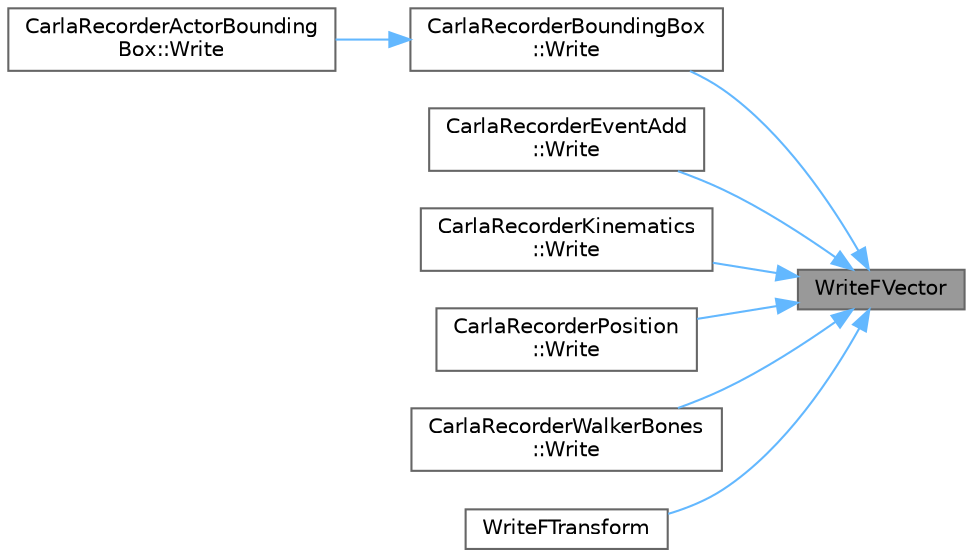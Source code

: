 digraph "WriteFVector"
{
 // INTERACTIVE_SVG=YES
 // LATEX_PDF_SIZE
  bgcolor="transparent";
  edge [fontname=Helvetica,fontsize=10,labelfontname=Helvetica,labelfontsize=10];
  node [fontname=Helvetica,fontsize=10,shape=box,height=0.2,width=0.4];
  rankdir="RL";
  Node1 [id="Node000001",label="WriteFVector",height=0.2,width=0.4,color="gray40", fillcolor="grey60", style="filled", fontcolor="black",tooltip=" "];
  Node1 -> Node2 [id="edge1_Node000001_Node000002",dir="back",color="steelblue1",style="solid",tooltip=" "];
  Node2 [id="Node000002",label="CarlaRecorderBoundingBox\l::Write",height=0.2,width=0.4,color="grey40", fillcolor="white", style="filled",URL="$d8/dee/structCarlaRecorderBoundingBox.html#a3ac854d94144d8013dae0feb760f5c77",tooltip=" "];
  Node2 -> Node3 [id="edge2_Node000002_Node000003",dir="back",color="steelblue1",style="solid",tooltip=" "];
  Node3 [id="Node000003",label="CarlaRecorderActorBounding\lBox::Write",height=0.2,width=0.4,color="grey40", fillcolor="white", style="filled",URL="$dc/d9c/structCarlaRecorderActorBoundingBox.html#a9eb7a5ebc98d4e29c3ae8241e1d07e2f",tooltip=" "];
  Node1 -> Node4 [id="edge3_Node000001_Node000004",dir="back",color="steelblue1",style="solid",tooltip=" "];
  Node4 [id="Node000004",label="CarlaRecorderEventAdd\l::Write",height=0.2,width=0.4,color="grey40", fillcolor="white", style="filled",URL="$d9/dfc/structCarlaRecorderEventAdd.html#a4cc287d759bea38a05dcc8bf95de9065",tooltip=" "];
  Node1 -> Node5 [id="edge4_Node000001_Node000005",dir="back",color="steelblue1",style="solid",tooltip=" "];
  Node5 [id="Node000005",label="CarlaRecorderKinematics\l::Write",height=0.2,width=0.4,color="grey40", fillcolor="white", style="filled",URL="$dd/d47/structCarlaRecorderKinematics.html#a1ba1354a8e61d3b9e6eaff8705fb26a1",tooltip=" "];
  Node1 -> Node6 [id="edge5_Node000001_Node000006",dir="back",color="steelblue1",style="solid",tooltip=" "];
  Node6 [id="Node000006",label="CarlaRecorderPosition\l::Write",height=0.2,width=0.4,color="grey40", fillcolor="white", style="filled",URL="$d3/d16/structCarlaRecorderPosition.html#add9b9c6fcf6a7f6f42a26310ee5213d7",tooltip=" "];
  Node1 -> Node7 [id="edge6_Node000001_Node000007",dir="back",color="steelblue1",style="solid",tooltip=" "];
  Node7 [id="Node000007",label="CarlaRecorderWalkerBones\l::Write",height=0.2,width=0.4,color="grey40", fillcolor="white", style="filled",URL="$dd/dfc/structCarlaRecorderWalkerBones.html#afac4a7b31573958aa0e276d45c10591b",tooltip=" "];
  Node1 -> Node8 [id="edge7_Node000001_Node000008",dir="back",color="steelblue1",style="solid",tooltip=" "];
  Node8 [id="Node000008",label="WriteFTransform",height=0.2,width=0.4,color="grey40", fillcolor="white", style="filled",URL="$d6/d51/CarlaRecorderHelpers_8cpp.html#a39c6608218ac880fd681ba838f4094b8",tooltip=" "];
}
